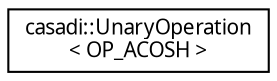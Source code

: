 digraph "Graphical Class Hierarchy"
{
  edge [fontname="FreeSans.ttf",fontsize="10",labelfontname="FreeSans.ttf",labelfontsize="10"];
  node [fontname="FreeSans.ttf",fontsize="10",shape=record];
  rankdir="LR";
  Node1 [label="casadi::UnaryOperation\l\< OP_ACOSH \>",height=0.2,width=0.4,color="black", fillcolor="white", style="filled",URL="$d3/d83/structcasadi_1_1UnaryOperation_3_01OP__ACOSH_01_4.html",tooltip="Inverse hyperbolic cosine. "];
}
